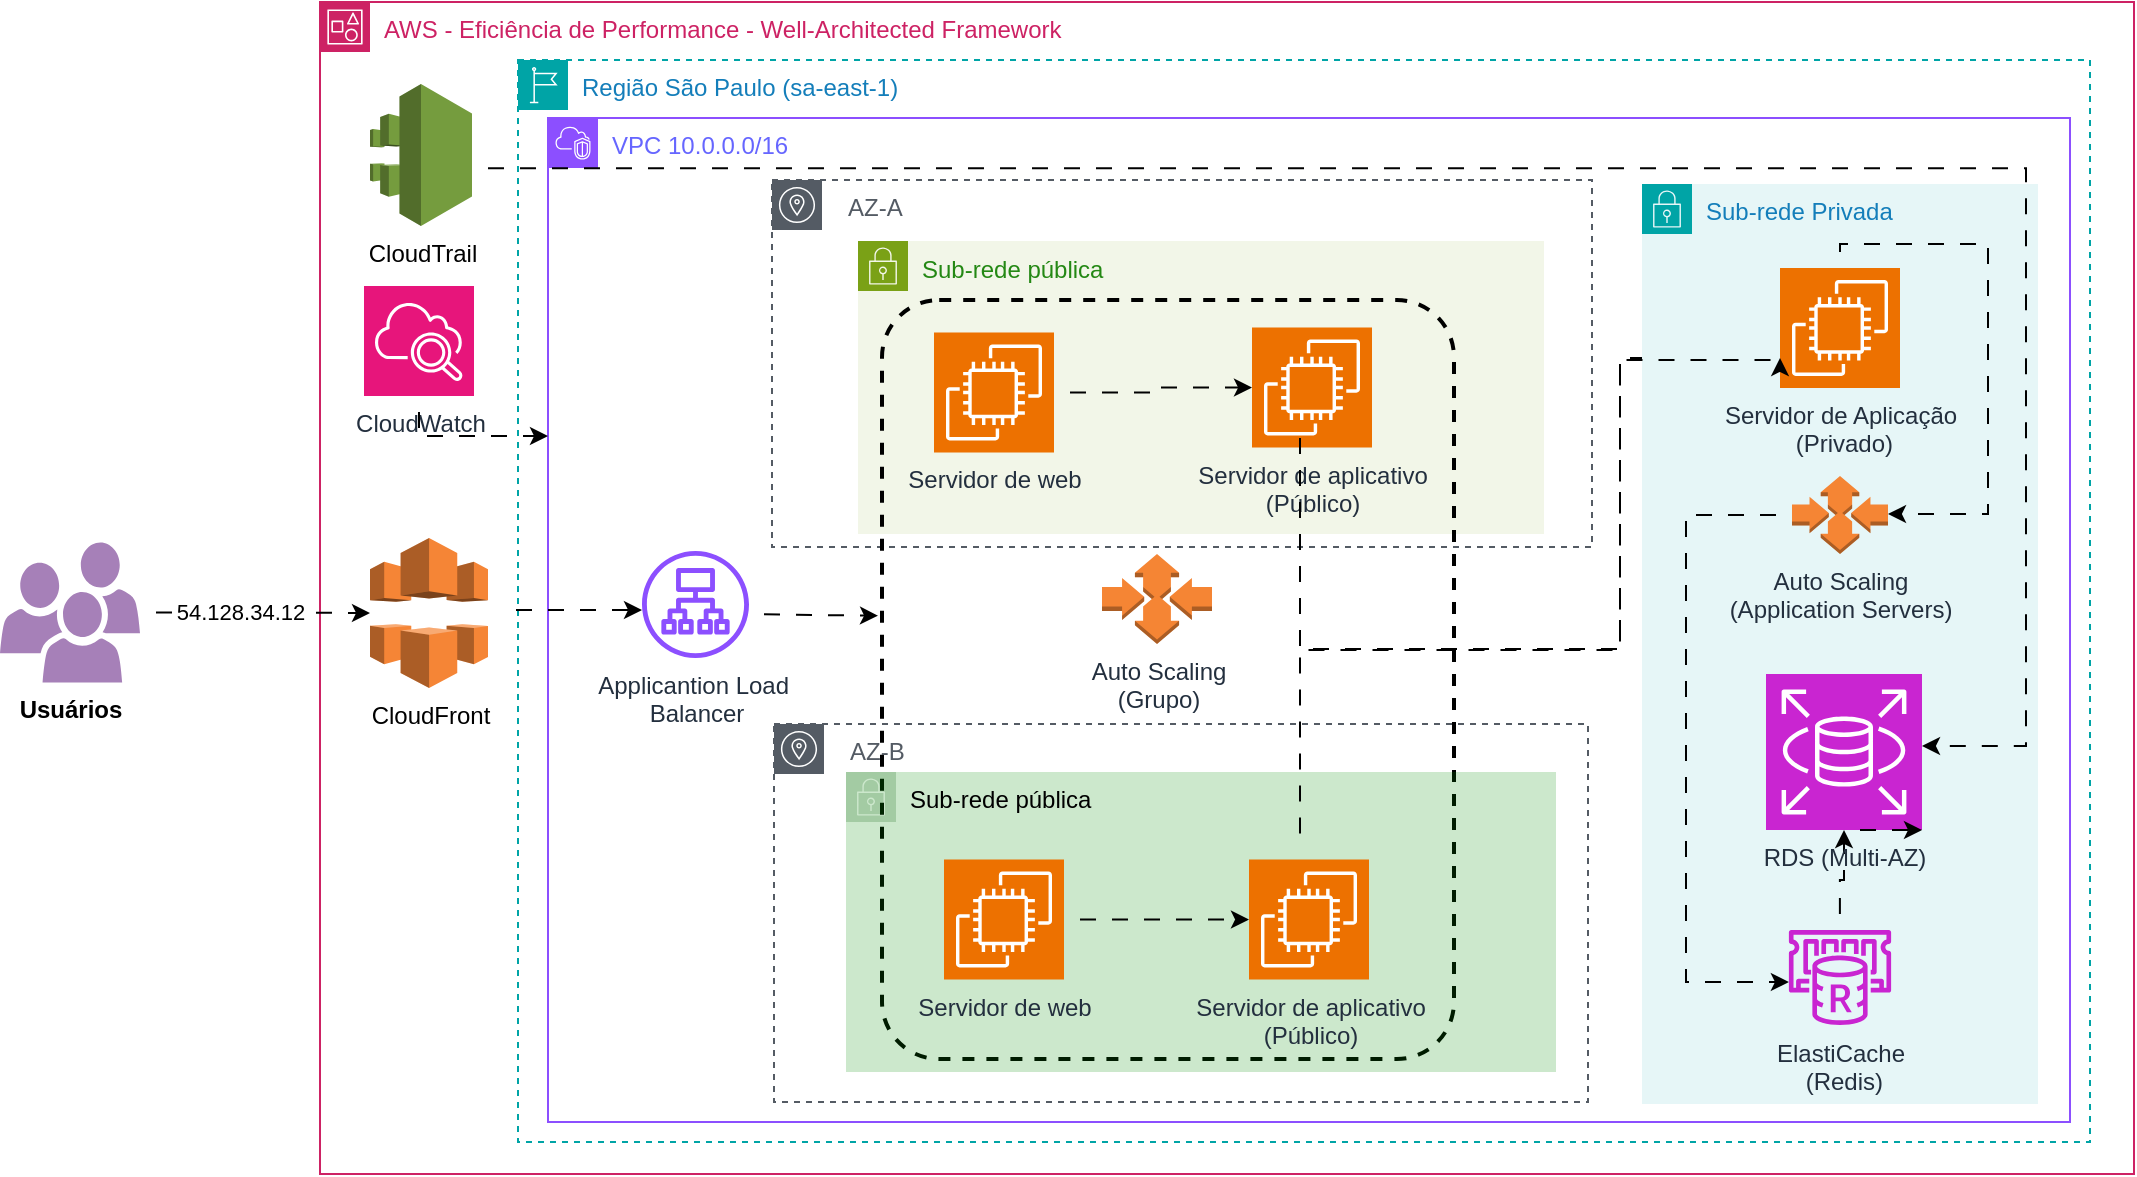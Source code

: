 <mxfile version="25.0.1">
  <diagram name="AWS - Eficiência de Performance - WAF" id="BBM7HmE_G74GKGTS61Dw">
    <mxGraphModel grid="1" page="0" gridSize="10" guides="1" tooltips="1" connect="1" arrows="1" fold="1" pageScale="1" pageWidth="827" pageHeight="1169" math="0" shadow="0">
      <root>
        <mxCell id="0" />
        <mxCell id="1" parent="0" />
        <mxCell id="ofPMTWtSP_iq6lM-ZGT5-7" value="AWS - Eficiência de Performance - Well-Architected Framework" style="points=[[0,0],[0.25,0],[0.5,0],[0.75,0],[1,0],[1,0.25],[1,0.5],[1,0.75],[1,1],[0.75,1],[0.5,1],[0.25,1],[0,1],[0,0.75],[0,0.5],[0,0.25]];outlineConnect=0;gradientColor=none;html=1;whiteSpace=wrap;fontSize=12;fontStyle=0;container=0;pointerEvents=0;collapsible=0;recursiveResize=0;shape=mxgraph.aws4.group;grIcon=mxgraph.aws4.group_account;strokeColor=#CD2264;fillColor=none;verticalAlign=top;align=left;spacingLeft=30;fontColor=#CD2264;dashed=0;" vertex="1" parent="1">
          <mxGeometry x="2960" y="106" width="907" height="586" as="geometry" />
        </mxCell>
        <mxCell id="PWoz4rSzEnmUFNBiS0Xm-3" value="&lt;b&gt;Usuários&lt;/b&gt;" style="sketch=0;pointerEvents=1;shadow=0;dashed=0;html=1;strokeColor=none;labelPosition=center;verticalLabelPosition=bottom;verticalAlign=top;outlineConnect=0;align=center;shape=mxgraph.office.users.users;fillColor=#A680B8;" vertex="1" parent="1">
          <mxGeometry x="2800" y="376.25" width="70" height="70" as="geometry" />
        </mxCell>
        <mxCell id="ofPMTWtSP_iq6lM-ZGT5-13" value="Região São Paulo (sa-east-1)" style="points=[[0,0],[0.25,0],[0.5,0],[0.75,0],[1,0],[1,0.25],[1,0.5],[1,0.75],[1,1],[0.75,1],[0.5,1],[0.25,1],[0,1],[0,0.75],[0,0.5],[0,0.25]];outlineConnect=0;gradientColor=none;html=1;whiteSpace=wrap;fontSize=12;fontStyle=0;container=1;pointerEvents=0;collapsible=0;recursiveResize=0;shape=mxgraph.aws4.group;grIcon=mxgraph.aws4.group_region;strokeColor=#00A4A6;fillColor=default;verticalAlign=top;align=left;spacingLeft=30;fontColor=#147EBA;dashed=1;" vertex="1" parent="1">
          <mxGeometry x="3059" y="135" width="786" height="541" as="geometry" />
        </mxCell>
        <mxCell id="ofPMTWtSP_iq6lM-ZGT5-60" value="&lt;font color=&quot;#6666ff&quot;&gt;VPC 10.0.0.0/16&lt;/font&gt;" style="points=[[0,0],[0.25,0],[0.5,0],[0.75,0],[1,0],[1,0.25],[1,0.5],[1,0.75],[1,1],[0.75,1],[0.5,1],[0.25,1],[0,1],[0,0.75],[0,0.5],[0,0.25]];outlineConnect=0;gradientColor=none;html=1;whiteSpace=wrap;fontSize=12;fontStyle=0;container=1;pointerEvents=0;collapsible=0;recursiveResize=0;shape=mxgraph.aws4.group;grIcon=mxgraph.aws4.group_vpc2;strokeColor=#8C4FFF;fillColor=none;verticalAlign=top;align=left;spacingLeft=30;fontColor=#AAB7B8;dashed=0;" vertex="1" parent="ofPMTWtSP_iq6lM-ZGT5-13">
          <mxGeometry x="15" y="29" width="761" height="502" as="geometry" />
        </mxCell>
        <mxCell id="ofPMTWtSP_iq6lM-ZGT5-77" value="&amp;nbsp; AZ-A" style="sketch=0;outlineConnect=0;gradientColor=none;html=1;whiteSpace=wrap;fontSize=12;fontStyle=0;shape=mxgraph.aws4.group;grIcon=mxgraph.aws4.group_availability_zone;strokeColor=#545B64;fillColor=none;verticalAlign=top;align=left;spacingLeft=30;fontColor=#545B64;dashed=1;" vertex="1" parent="ofPMTWtSP_iq6lM-ZGT5-60">
          <mxGeometry x="112" y="31" width="410" height="183.5" as="geometry" />
        </mxCell>
        <mxCell id="-B5-qUnQaAAd_g6bkRrS-15" value="Sub-rede pública" style="points=[[0,0],[0.25,0],[0.5,0],[0.75,0],[1,0],[1,0.25],[1,0.5],[1,0.75],[1,1],[0.75,1],[0.5,1],[0.25,1],[0,1],[0,0.75],[0,0.5],[0,0.25]];outlineConnect=0;gradientColor=none;html=1;whiteSpace=wrap;fontSize=12;fontStyle=0;container=1;pointerEvents=0;collapsible=0;recursiveResize=0;shape=mxgraph.aws4.group;grIcon=mxgraph.aws4.group_security_group;grStroke=0;strokeColor=#7AA116;fillColor=#F2F6E8;verticalAlign=top;align=left;spacingLeft=30;fontColor=#248814;dashed=0;" vertex="1" parent="ofPMTWtSP_iq6lM-ZGT5-60">
          <mxGeometry x="155" y="61.5" width="343" height="146.5" as="geometry" />
        </mxCell>
        <mxCell id="-B5-qUnQaAAd_g6bkRrS-103" value="" style="rounded=1;arcSize=10;dashed=1;fillColor=none;gradientColor=none;strokeWidth=2;sketch=0;strokeColor=#000000;align=center;verticalAlign=top;fontFamily=Helvetica;fontSize=12;fontColor=#232F3E;fontStyle=0;" vertex="1" parent="-B5-qUnQaAAd_g6bkRrS-15">
          <mxGeometry x="12" y="29.5" width="286" height="379.5" as="geometry" />
        </mxCell>
        <mxCell id="PUh4blU8CVewkGXMNKse-3" value="" style="edgeStyle=orthogonalEdgeStyle;rounded=0;orthogonalLoop=1;jettySize=auto;html=1;fontFamily=Helvetica;fontSize=12;fontColor=#232F3E;fontStyle=0;flowAnimation=1;" edge="1" parent="-B5-qUnQaAAd_g6bkRrS-15" source="ofPMTWtSP_iq6lM-ZGT5-69" target="PWoz4rSzEnmUFNBiS0Xm-7">
          <mxGeometry relative="1" as="geometry" />
        </mxCell>
        <mxCell id="ofPMTWtSP_iq6lM-ZGT5-69" value="Servidor de web" style="sketch=0;points=[[0,0,0],[0.25,0,0],[0.5,0,0],[0.75,0,0],[1,0,0],[0,1,0],[0.25,1,0],[0.5,1,0],[0.75,1,0],[1,1,0],[0,0.25,0],[0,0.5,0],[0,0.75,0],[1,0.25,0],[1,0.5,0],[1,0.75,0]];outlineConnect=0;fontColor=#232F3E;fillColor=#ED7100;strokeColor=#ffffff;dashed=0;verticalLabelPosition=bottom;verticalAlign=top;align=center;html=1;fontSize=12;fontStyle=0;aspect=fixed;shape=mxgraph.aws4.resourceIcon;resIcon=mxgraph.aws4.ec2;" vertex="1" parent="-B5-qUnQaAAd_g6bkRrS-15">
          <mxGeometry x="38" y="45.75" width="60" height="60" as="geometry" />
        </mxCell>
        <mxCell id="PWoz4rSzEnmUFNBiS0Xm-7" value="Servidor de aplicativo&lt;br&gt;(Público)" style="sketch=0;points=[[0,0,0],[0.25,0,0],[0.5,0,0],[0.75,0,0],[1,0,0],[0,1,0],[0.25,1,0],[0.5,1,0],[0.75,1,0],[1,1,0],[0,0.25,0],[0,0.5,0],[0,0.75,0],[1,0.25,0],[1,0.5,0],[1,0.75,0]];outlineConnect=0;fontColor=#232F3E;fillColor=#ED7100;strokeColor=#ffffff;dashed=0;verticalLabelPosition=bottom;verticalAlign=top;align=center;html=1;fontSize=12;fontStyle=0;aspect=fixed;shape=mxgraph.aws4.resourceIcon;resIcon=mxgraph.aws4.ec2;" vertex="1" parent="-B5-qUnQaAAd_g6bkRrS-15">
          <mxGeometry x="197" y="43.25" width="60" height="60" as="geometry" />
        </mxCell>
        <mxCell id="-B5-qUnQaAAd_g6bkRrS-147" value="" style="edgeStyle=orthogonalEdgeStyle;rounded=0;orthogonalLoop=1;jettySize=auto;html=1;fontFamily=Helvetica;fontSize=12;fontColor=#232F3E;fontStyle=0;flowAnimation=1;entryX=0;entryY=0.75;entryDx=0;entryDy=0;entryPerimeter=0;" edge="1" parent="-B5-qUnQaAAd_g6bkRrS-15" target="PUh4blU8CVewkGXMNKse-21">
          <mxGeometry relative="1" as="geometry">
            <mxPoint x="447" y="52.577" as="targetPoint" />
            <mxPoint x="221" y="90.5" as="sourcePoint" />
            <Array as="points">
              <mxPoint x="221" y="204" />
              <mxPoint x="381" y="204" />
              <mxPoint x="381" y="59" />
            </Array>
          </mxGeometry>
        </mxCell>
        <mxCell id="-B5-qUnQaAAd_g6bkRrS-10" value="&amp;nbsp; AZ-B" style="sketch=0;outlineConnect=0;gradientColor=none;html=1;whiteSpace=wrap;fontSize=12;fontStyle=0;shape=mxgraph.aws4.group;grIcon=mxgraph.aws4.group_availability_zone;strokeColor=#545B64;fillColor=none;verticalAlign=top;align=left;spacingLeft=30;fontColor=#545B64;dashed=1;" vertex="1" parent="ofPMTWtSP_iq6lM-ZGT5-60">
          <mxGeometry x="113" y="303" width="407" height="189" as="geometry" />
        </mxCell>
        <mxCell id="-B5-qUnQaAAd_g6bkRrS-72" value="&lt;font color=&quot;#000000&quot;&gt;Sub-rede pública&lt;/font&gt;" style="points=[[0,0],[0.25,0],[0.5,0],[0.75,0],[1,0],[1,0.25],[1,0.5],[1,0.75],[1,1],[0.75,1],[0.5,1],[0.25,1],[0,1],[0,0.75],[0,0.5],[0,0.25]];outlineConnect=0;html=1;whiteSpace=wrap;fontSize=12;fontStyle=0;container=1;pointerEvents=0;collapsible=0;recursiveResize=0;shape=mxgraph.aws4.group;grIcon=mxgraph.aws4.group_security_group;grStroke=0;strokeColor=#005700;fillColor=#008a00;verticalAlign=top;align=left;spacingLeft=30;fontColor=#ffffff;dashed=0;opacity=20;" vertex="1" parent="ofPMTWtSP_iq6lM-ZGT5-60">
          <mxGeometry x="149" y="327" width="355" height="150" as="geometry" />
        </mxCell>
        <mxCell id="-B5-qUnQaAAd_g6bkRrS-73" value="Servidor de web" style="sketch=0;points=[[0,0,0],[0.25,0,0],[0.5,0,0],[0.75,0,0],[1,0,0],[0,1,0],[0.25,1,0],[0.5,1,0],[0.75,1,0],[1,1,0],[0,0.25,0],[0,0.5,0],[0,0.75,0],[1,0.25,0],[1,0.5,0],[1,0.75,0]];outlineConnect=0;fontColor=#232F3E;fillColor=#ED7100;strokeColor=#ffffff;dashed=0;verticalLabelPosition=bottom;verticalAlign=top;align=center;html=1;fontSize=12;fontStyle=0;aspect=fixed;shape=mxgraph.aws4.resourceIcon;resIcon=mxgraph.aws4.ec2;" vertex="1" parent="-B5-qUnQaAAd_g6bkRrS-72">
          <mxGeometry x="49" y="43.75" width="60" height="60" as="geometry" />
        </mxCell>
        <mxCell id="-B5-qUnQaAAd_g6bkRrS-91" value="Auto Scaling&lt;br&gt;(Grupo)" style="outlineConnect=0;dashed=0;verticalLabelPosition=bottom;verticalAlign=top;align=center;html=1;shape=mxgraph.aws3.auto_scaling;fillColor=#F58534;gradientColor=none;sketch=0;strokeColor=#ffffff;fontFamily=Helvetica;fontSize=12;fontColor=#232F3E;fontStyle=0;" vertex="1" parent="ofPMTWtSP_iq6lM-ZGT5-60">
          <mxGeometry x="277" y="218" width="55" height="45" as="geometry" />
        </mxCell>
        <mxCell id="-B5-qUnQaAAd_g6bkRrS-118" value="Applicantion Load&amp;nbsp;&lt;div&gt;Balancer&lt;/div&gt;" style="sketch=0;outlineConnect=0;fontColor=#232F3E;gradientColor=none;fillColor=#8C4FFF;strokeColor=none;dashed=0;verticalLabelPosition=bottom;verticalAlign=top;align=center;html=1;fontSize=12;fontStyle=0;aspect=fixed;pointerEvents=1;shape=mxgraph.aws4.application_load_balancer;fontFamily=Helvetica;" vertex="1" parent="ofPMTWtSP_iq6lM-ZGT5-60">
          <mxGeometry x="47" y="216.5" width="53.5" height="53.5" as="geometry" />
        </mxCell>
        <mxCell id="PUh4blU8CVewkGXMNKse-2" value="" style="edgeStyle=orthogonalEdgeStyle;rounded=0;orthogonalLoop=1;jettySize=auto;html=1;flowAnimation=1;entryX=-0.007;entryY=0.416;entryDx=0;entryDy=0;entryPerimeter=0;" edge="1" parent="ofPMTWtSP_iq6lM-ZGT5-60" target="-B5-qUnQaAAd_g6bkRrS-103">
          <mxGeometry x="-0.399" relative="1" as="geometry">
            <mxPoint x="1" as="offset" />
            <mxPoint x="100" y="248" as="sourcePoint" />
            <mxPoint x="121" y="248" as="targetPoint" />
            <Array as="points" />
          </mxGeometry>
        </mxCell>
        <mxCell id="PUh4blU8CVewkGXMNKse-4" value="Sub-rede Privada" style="points=[[0,0],[0.25,0],[0.5,0],[0.75,0],[1,0],[1,0.25],[1,0.5],[1,0.75],[1,1],[0.75,1],[0.5,1],[0.25,1],[0,1],[0,0.75],[0,0.5],[0,0.25]];outlineConnect=0;gradientColor=none;html=1;whiteSpace=wrap;fontSize=12;fontStyle=0;container=1;pointerEvents=0;collapsible=0;recursiveResize=0;shape=mxgraph.aws4.group;grIcon=mxgraph.aws4.group_security_group;grStroke=0;strokeColor=#00A4A6;fillColor=#E6F6F7;verticalAlign=top;align=left;spacingLeft=30;fontColor=#147EBA;dashed=0;sketch=0;fontFamily=Helvetica;" vertex="1" parent="ofPMTWtSP_iq6lM-ZGT5-60">
          <mxGeometry x="547" y="33" width="198" height="460" as="geometry" />
        </mxCell>
        <mxCell id="PUh4blU8CVewkGXMNKse-5" value="" style="edgeStyle=orthogonalEdgeStyle;rounded=0;orthogonalLoop=1;jettySize=auto;html=1;fontFamily=Helvetica;fontSize=12;fontColor=#232F3E;fontStyle=0;flowAnimation=1;" edge="1" parent="PUh4blU8CVewkGXMNKse-4" source="-B5-qUnQaAAd_g6bkRrS-22" target="-B5-qUnQaAAd_g6bkRrS-24">
          <mxGeometry relative="1" as="geometry" />
        </mxCell>
        <mxCell id="-B5-qUnQaAAd_g6bkRrS-24" value="RDS (Multi-AZ)" style="sketch=0;points=[[0,0,0],[0.25,0,0],[0.5,0,0],[0.75,0,0],[1,0,0],[0,1,0],[0.25,1,0],[0.5,1,0],[0.75,1,0],[1,1,0],[0,0.25,0],[0,0.5,0],[0,0.75,0],[1,0.25,0],[1,0.5,0],[1,0.75,0]];outlineConnect=0;fontColor=#232F3E;fillColor=#C925D1;strokeColor=#ffffff;dashed=0;verticalLabelPosition=bottom;verticalAlign=top;align=center;html=1;fontSize=12;fontStyle=0;aspect=fixed;shape=mxgraph.aws4.resourceIcon;resIcon=mxgraph.aws4.rds;" vertex="1" parent="PUh4blU8CVewkGXMNKse-4">
          <mxGeometry x="62" y="245" width="78" height="78" as="geometry" />
        </mxCell>
        <mxCell id="-B5-qUnQaAAd_g6bkRrS-22" value="ElastiCache&lt;div&gt;&amp;nbsp;(Redis)&lt;/div&gt;" style="sketch=0;outlineConnect=0;fontColor=#232F3E;gradientColor=none;fillColor=#C925D1;strokeColor=none;dashed=0;verticalLabelPosition=bottom;verticalAlign=top;align=center;html=1;fontSize=12;fontStyle=0;aspect=fixed;pointerEvents=1;shape=mxgraph.aws4.elasticache_for_redis;" vertex="1" parent="PUh4blU8CVewkGXMNKse-4">
          <mxGeometry x="72.15" y="373" width="53.7" height="47.5" as="geometry" />
        </mxCell>
        <mxCell id="-B5-qUnQaAAd_g6bkRrS-86" value="Auto Scaling&lt;br&gt;(Application Servers)" style="outlineConnect=0;dashed=0;verticalLabelPosition=bottom;verticalAlign=top;align=center;html=1;shape=mxgraph.aws3.auto_scaling;fillColor=#F58534;gradientColor=none;sketch=0;strokeColor=#ffffff;fontFamily=Helvetica;fontSize=12;fontColor=#232F3E;fontStyle=0;" vertex="1" parent="PUh4blU8CVewkGXMNKse-4">
          <mxGeometry x="75.0" y="146" width="48" height="39" as="geometry" />
        </mxCell>
        <mxCell id="-B5-qUnQaAAd_g6bkRrS-135" style="edgeStyle=orthogonalEdgeStyle;rounded=0;orthogonalLoop=1;jettySize=auto;html=1;exitX=0.5;exitY=1;exitDx=0;exitDy=0;exitPerimeter=0;entryX=1;entryY=1;entryDx=0;entryDy=0;entryPerimeter=0;fontFamily=Helvetica;fontSize=12;fontColor=#232F3E;fontStyle=0;flowAnimation=1;" edge="1" parent="PUh4blU8CVewkGXMNKse-4" source="-B5-qUnQaAAd_g6bkRrS-24" target="-B5-qUnQaAAd_g6bkRrS-24">
          <mxGeometry relative="1" as="geometry" />
        </mxCell>
        <mxCell id="PUh4blU8CVewkGXMNKse-21" value="Servidor de Aplicação&lt;div&gt;&amp;nbsp;(Privado)&lt;/div&gt;" style="sketch=0;points=[[0,0,0],[0.25,0,0],[0.5,0,0],[0.75,0,0],[1,0,0],[0,1,0],[0.25,1,0],[0.5,1,0],[0.75,1,0],[1,1,0],[0,0.25,0],[0,0.5,0],[0,0.75,0],[1,0.25,0],[1,0.5,0],[1,0.75,0]];outlineConnect=0;fontColor=#232F3E;fillColor=#ED7100;strokeColor=#ffffff;dashed=0;verticalLabelPosition=bottom;verticalAlign=top;align=center;html=1;fontSize=12;fontStyle=0;aspect=fixed;shape=mxgraph.aws4.resourceIcon;resIcon=mxgraph.aws4.ec2;" vertex="1" parent="PUh4blU8CVewkGXMNKse-4">
          <mxGeometry x="69" y="42" width="60" height="60" as="geometry" />
        </mxCell>
        <mxCell id="PUh4blU8CVewkGXMNKse-26" value="" style="edgeStyle=orthogonalEdgeStyle;rounded=0;orthogonalLoop=1;jettySize=auto;html=1;fontFamily=Helvetica;fontSize=12;fontColor=#232F3E;fontStyle=0;flowAnimation=1;" edge="1" parent="PUh4blU8CVewkGXMNKse-4" source="PUh4blU8CVewkGXMNKse-21" target="-B5-qUnQaAAd_g6bkRrS-86">
          <mxGeometry relative="1" as="geometry">
            <mxPoint x="150" y="294" as="targetPoint" />
            <Array as="points">
              <mxPoint x="99" y="30" />
              <mxPoint x="173" y="30" />
              <mxPoint x="173" y="165" />
            </Array>
            <mxPoint x="-737" y="-38" as="sourcePoint" />
          </mxGeometry>
        </mxCell>
        <mxCell id="PUh4blU8CVewkGXMNKse-27" value="" style="edgeStyle=orthogonalEdgeStyle;rounded=0;orthogonalLoop=1;jettySize=auto;html=1;fontFamily=Helvetica;fontSize=12;fontColor=#232F3E;fontStyle=0;flowAnimation=1;" edge="1" parent="PUh4blU8CVewkGXMNKse-4" source="-B5-qUnQaAAd_g6bkRrS-86" target="-B5-qUnQaAAd_g6bkRrS-22">
          <mxGeometry relative="1" as="geometry">
            <mxPoint x="133" y="175" as="targetPoint" />
            <Array as="points">
              <mxPoint x="22" y="165" />
              <mxPoint x="22" y="399" />
            </Array>
            <mxPoint x="109" y="52" as="sourcePoint" />
          </mxGeometry>
        </mxCell>
        <mxCell id="PUh4blU8CVewkGXMNKse-33" value="" style="edgeStyle=orthogonalEdgeStyle;rounded=0;orthogonalLoop=1;jettySize=auto;html=1;fontFamily=Helvetica;fontSize=12;fontColor=#232F3E;fontStyle=0;flowAnimation=1;exitX=0.75;exitY=0;exitDx=0;exitDy=0;exitPerimeter=0;entryX=0;entryY=0.75;entryDx=0;entryDy=0;entryPerimeter=0;" edge="1" parent="ofPMTWtSP_iq6lM-ZGT5-60" target="PUh4blU8CVewkGXMNKse-21">
          <mxGeometry relative="1" as="geometry">
            <mxPoint x="611" y="121" as="targetPoint" />
            <mxPoint x="376" y="365.75" as="sourcePoint" />
            <Array as="points">
              <mxPoint x="376" y="266" />
              <mxPoint x="536" y="266" />
              <mxPoint x="536" y="121" />
              <mxPoint x="616" y="121" />
            </Array>
          </mxGeometry>
        </mxCell>
        <mxCell id="-B5-qUnQaAAd_g6bkRrS-74" value="Servidor de aplicativo&lt;br&gt;(Público)" style="sketch=0;points=[[0,0,0],[0.25,0,0],[0.5,0,0],[0.75,0,0],[1,0,0],[0,1,0],[0.25,1,0],[0.5,1,0],[0.75,1,0],[1,1,0],[0,0.25,0],[0,0.5,0],[0,0.75,0],[1,0.25,0],[1,0.5,0],[1,0.75,0]];outlineConnect=0;fontColor=#232F3E;fillColor=#ED7100;strokeColor=#ffffff;dashed=0;verticalLabelPosition=bottom;verticalAlign=top;align=center;html=1;fontSize=12;fontStyle=0;aspect=fixed;shape=mxgraph.aws4.resourceIcon;resIcon=mxgraph.aws4.ec2;" vertex="1" parent="ofPMTWtSP_iq6lM-ZGT5-60">
          <mxGeometry x="350.5" y="370.75" width="60" height="60" as="geometry" />
        </mxCell>
        <mxCell id="-B5-qUnQaAAd_g6bkRrS-124" value="" style="edgeStyle=orthogonalEdgeStyle;rounded=0;orthogonalLoop=1;jettySize=auto;html=1;fontFamily=Helvetica;fontSize=12;fontColor=#232F3E;fontStyle=0;flowAnimation=1;" edge="1" parent="ofPMTWtSP_iq6lM-ZGT5-60" source="-B5-qUnQaAAd_g6bkRrS-73" target="-B5-qUnQaAAd_g6bkRrS-74">
          <mxGeometry relative="1" as="geometry" />
        </mxCell>
        <mxCell id="-B5-qUnQaAAd_g6bkRrS-115" value="" style="edgeStyle=orthogonalEdgeStyle;rounded=0;orthogonalLoop=1;jettySize=auto;html=1;fontFamily=Helvetica;fontSize=12;fontColor=#232F3E;fontStyle=0;flowAnimation=1;" edge="1" parent="1">
          <mxGeometry relative="1" as="geometry">
            <mxPoint x="3121" y="410" as="targetPoint" />
            <Array as="points">
              <mxPoint x="3080" y="410" />
              <mxPoint x="3080" y="410" />
            </Array>
            <mxPoint x="3050" y="410" as="sourcePoint" />
          </mxGeometry>
        </mxCell>
        <mxCell id="-B5-qUnQaAAd_g6bkRrS-1" value="CloudFront" style="outlineConnect=0;dashed=0;verticalLabelPosition=bottom;verticalAlign=top;align=center;html=1;shape=mxgraph.aws3.cloudfront;fillColor=#F58536;gradientColor=none;" vertex="1" parent="1">
          <mxGeometry x="2985" y="374" width="59" height="75" as="geometry" />
        </mxCell>
        <mxCell id="-B5-qUnQaAAd_g6bkRrS-26" value="CloudW&lt;span style=&quot;background-color: initial;&quot;&gt;atch&lt;/span&gt;" style="sketch=0;points=[[0,0,0],[0.25,0,0],[0.5,0,0],[0.75,0,0],[1,0,0],[0,1,0],[0.25,1,0],[0.5,1,0],[0.75,1,0],[1,1,0],[0,0.25,0],[0,0.5,0],[0,0.75,0],[1,0.25,0],[1,0.5,0],[1,0.75,0]];points=[[0,0,0],[0.25,0,0],[0.5,0,0],[0.75,0,0],[1,0,0],[0,1,0],[0.25,1,0],[0.5,1,0],[0.75,1,0],[1,1,0],[0,0.25,0],[0,0.5,0],[0,0.75,0],[1,0.25,0],[1,0.5,0],[1,0.75,0]];outlineConnect=0;fontColor=#232F3E;fillColor=#E7157B;strokeColor=#ffffff;dashed=0;verticalLabelPosition=bottom;verticalAlign=top;align=center;html=1;fontSize=12;fontStyle=0;aspect=fixed;shape=mxgraph.aws4.resourceIcon;resIcon=mxgraph.aws4.cloudwatch_2;" vertex="1" parent="1">
          <mxGeometry x="2982" y="248" width="55" height="55" as="geometry" />
        </mxCell>
        <mxCell id="-B5-qUnQaAAd_g6bkRrS-141" value="" style="edgeStyle=orthogonalEdgeStyle;rounded=0;orthogonalLoop=1;jettySize=auto;html=1;fontFamily=Helvetica;fontSize=12;fontColor=#232F3E;fontStyle=0;flowAnimation=1;" edge="1" parent="1" source="-B5-qUnQaAAd_g6bkRrS-26" target="ofPMTWtSP_iq6lM-ZGT5-60">
          <mxGeometry relative="1" as="geometry">
            <mxPoint x="3309" y="390.5" as="targetPoint" />
            <Array as="points">
              <mxPoint x="3009" y="323" />
            </Array>
          </mxGeometry>
        </mxCell>
        <mxCell id="-B5-qUnQaAAd_g6bkRrS-28" value="CloudTrail" style="outlineConnect=0;dashed=0;verticalLabelPosition=bottom;verticalAlign=top;align=center;html=1;shape=mxgraph.aws3.cloudtrail;fillColor=#759C3E;gradientColor=none;" vertex="1" parent="1">
          <mxGeometry x="2985" y="147" width="51" height="71" as="geometry" />
        </mxCell>
        <mxCell id="-B5-qUnQaAAd_g6bkRrS-139" value="" style="edgeStyle=orthogonalEdgeStyle;rounded=0;orthogonalLoop=1;jettySize=auto;html=1;fontFamily=Helvetica;fontSize=12;fontColor=#232F3E;fontStyle=0;flowAnimation=1;" edge="1" parent="1">
          <mxGeometry relative="1" as="geometry">
            <mxPoint x="3761" y="478" as="targetPoint" />
            <Array as="points">
              <mxPoint x="3813" y="189" />
              <mxPoint x="3813" y="478" />
            </Array>
            <mxPoint x="3036" y="189.077" as="sourcePoint" />
          </mxGeometry>
        </mxCell>
        <mxCell id="-B5-qUnQaAAd_g6bkRrS-113" value="&lt;meta charset=&quot;utf-8&quot;&gt;&lt;span style=&quot;color: rgb(0, 0, 0); font-family: Helvetica; font-size: 11px; font-style: normal; font-variant-ligatures: normal; font-variant-caps: normal; font-weight: 400; letter-spacing: normal; orphans: 2; text-align: center; text-indent: 0px; text-transform: none; widows: 2; word-spacing: 0px; -webkit-text-stroke-width: 0px; white-space: nowrap; background-color: rgb(255, 255, 255); text-decoration-thickness: initial; text-decoration-style: initial; text-decoration-color: initial; display: inline !important; float: none;&quot;&gt;54.128.34.12&lt;/span&gt;" style="edgeStyle=orthogonalEdgeStyle;rounded=0;orthogonalLoop=1;jettySize=auto;html=1;flowAnimation=1;entryX=0;entryY=0.5;entryDx=0;entryDy=0;entryPerimeter=0;" edge="1" parent="1" target="-B5-qUnQaAAd_g6bkRrS-1" source="PWoz4rSzEnmUFNBiS0Xm-3">
          <mxGeometry x="-0.132" relative="1" as="geometry">
            <mxPoint as="offset" />
            <mxPoint x="2894" y="472.67" as="sourcePoint" />
            <mxPoint x="3316.676" y="466.012" as="targetPoint" />
            <Array as="points" />
          </mxGeometry>
        </mxCell>
      </root>
    </mxGraphModel>
  </diagram>
</mxfile>
